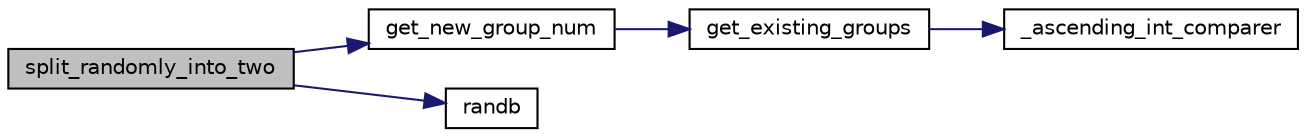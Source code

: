 digraph "split_randomly_into_two"
{
 // LATEX_PDF_SIZE
  edge [fontname="Helvetica",fontsize="10",labelfontname="Helvetica",labelfontsize="10"];
  node [fontname="Helvetica",fontsize="10",shape=record];
  rankdir="LR";
  Node1 [label="split_randomly_into_two",height=0.2,width=0.4,color="black", fillcolor="grey75", style="filled", fontcolor="black",tooltip="Flip a coin for each member of the group to decide if it should be moved to the new group."];
  Node1 -> Node2 [color="midnightblue",fontsize="10",style="solid",fontname="Helvetica"];
  Node2 [label="get_new_group_num",height=0.2,width=0.4,color="black", fillcolor="white", style="filled",URL="$group__supporters.html#gae974a74145fe876e303e14336d3c5d3a",tooltip="Function to identify the next sequential integer that does not identify a group that currently has me..."];
  Node2 -> Node3 [color="midnightblue",fontsize="10",style="solid",fontname="Helvetica"];
  Node3 [label="get_existing_groups",height=0.2,width=0.4,color="black", fillcolor="white", style="filled",URL="$group__getters.html#ga9e5a5fb63d74d84617d91d4ae9acf1ee",tooltip="Identify every group number that currently has members."];
  Node3 -> Node4 [color="midnightblue",fontsize="10",style="solid",fontname="Helvetica"];
  Node4 [label="_ascending_int_comparer",height=0.2,width=0.4,color="black", fillcolor="white", style="filled",URL="$group__supporters.html#gadae2e9f7e1061cb20426ba2333b7629b",tooltip="Comparator function for qsort."];
  Node1 -> Node5 [color="midnightblue",fontsize="10",style="solid",fontname="Helvetica"];
  Node5 [label="randb",height=0.2,width=0.4,color="black", fillcolor="white", style="filled",URL="$group__maths.html#gad4e0f7934e82157e3115f8df7aec01f0",tooltip="Generates randomly one of 0 or 1, by splitting the output of rand() in half."];
}
